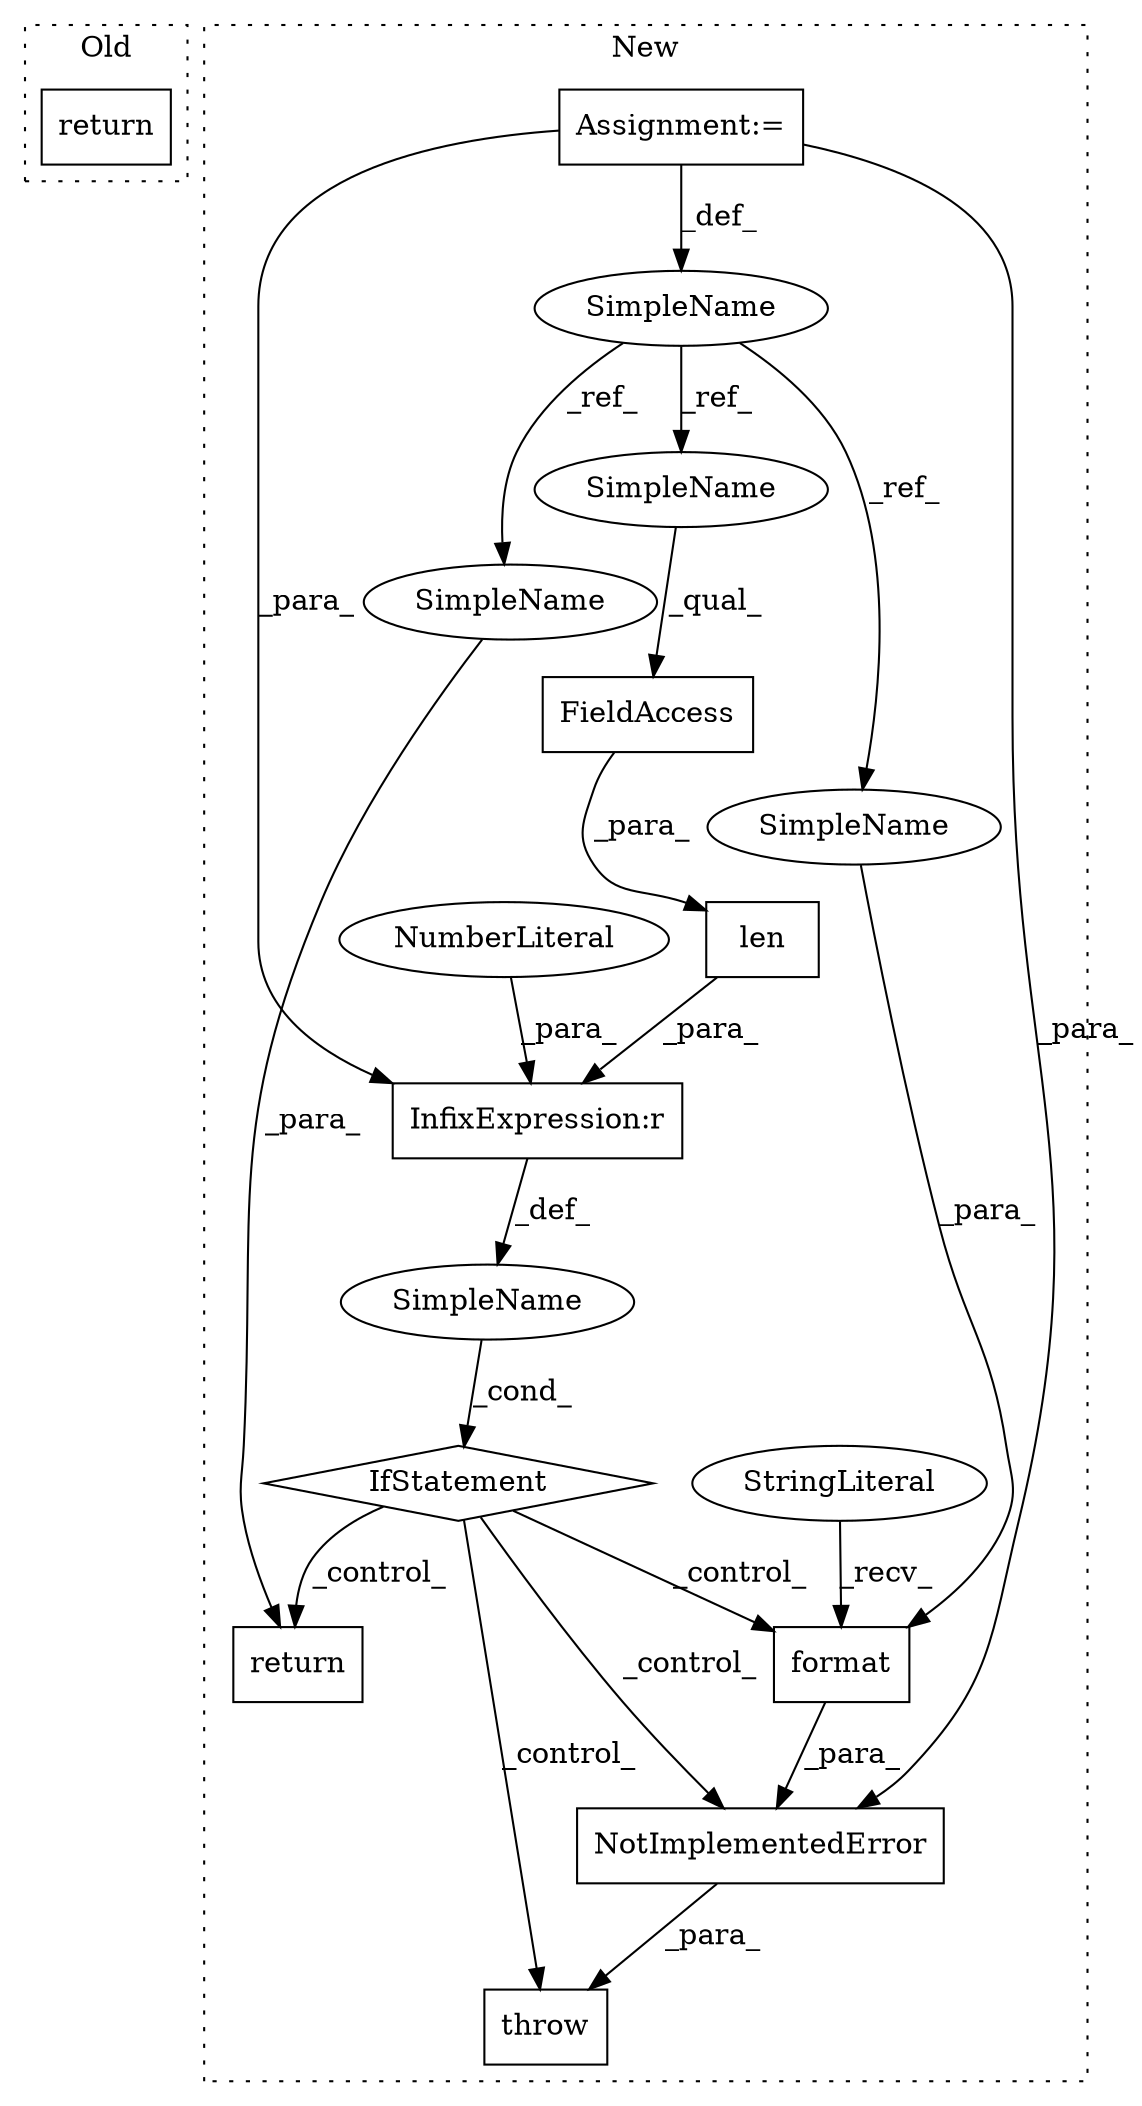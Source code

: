 digraph G {
subgraph cluster0 {
1 [label="return" a="41" s="2136" l="7" shape="box"];
label = "Old";
style="dotted";
}
subgraph cluster1 {
2 [label="len" a="32" s="2492,2514" l="4,1" shape="box"];
3 [label="IfStatement" a="25" s="2488,2519" l="4,2" shape="diamond"];
4 [label="InfixExpression:r" a="27" s="2515" l="3" shape="box"];
5 [label="NumberLiteral" a="34" s="2518" l="1" shape="ellipse"];
6 [label="SimpleName" a="42" s="" l="" shape="ellipse"];
7 [label="return" a="41" s="2660" l="7" shape="box"];
8 [label="Assignment:=" a="7" s="2425" l="1" shape="box"];
9 [label="format" a="32" s="2627,2646" l="7,1" shape="box"];
10 [label="throw" a="53" s="2529" l="6" shape="box"];
11 [label="FieldAccess" a="22" s="2496" l="18" shape="box"];
12 [label="SimpleName" a="42" s="2413" l="12" shape="ellipse"];
13 [label="NotImplementedError" a="32" s="2535,2647" l="20,1" shape="box"];
14 [label="StringLiteral" a="45" s="2555" l="71" shape="ellipse"];
15 [label="SimpleName" a="42" s="2496" l="12" shape="ellipse"];
16 [label="SimpleName" a="42" s="2634" l="12" shape="ellipse"];
17 [label="SimpleName" a="42" s="2667" l="12" shape="ellipse"];
label = "New";
style="dotted";
}
2 -> 4 [label="_para_"];
3 -> 13 [label="_control_"];
3 -> 7 [label="_control_"];
3 -> 9 [label="_control_"];
3 -> 10 [label="_control_"];
4 -> 6 [label="_def_"];
5 -> 4 [label="_para_"];
6 -> 3 [label="_cond_"];
8 -> 12 [label="_def_"];
8 -> 13 [label="_para_"];
8 -> 4 [label="_para_"];
9 -> 13 [label="_para_"];
11 -> 2 [label="_para_"];
12 -> 17 [label="_ref_"];
12 -> 16 [label="_ref_"];
12 -> 15 [label="_ref_"];
13 -> 10 [label="_para_"];
14 -> 9 [label="_recv_"];
15 -> 11 [label="_qual_"];
16 -> 9 [label="_para_"];
17 -> 7 [label="_para_"];
}